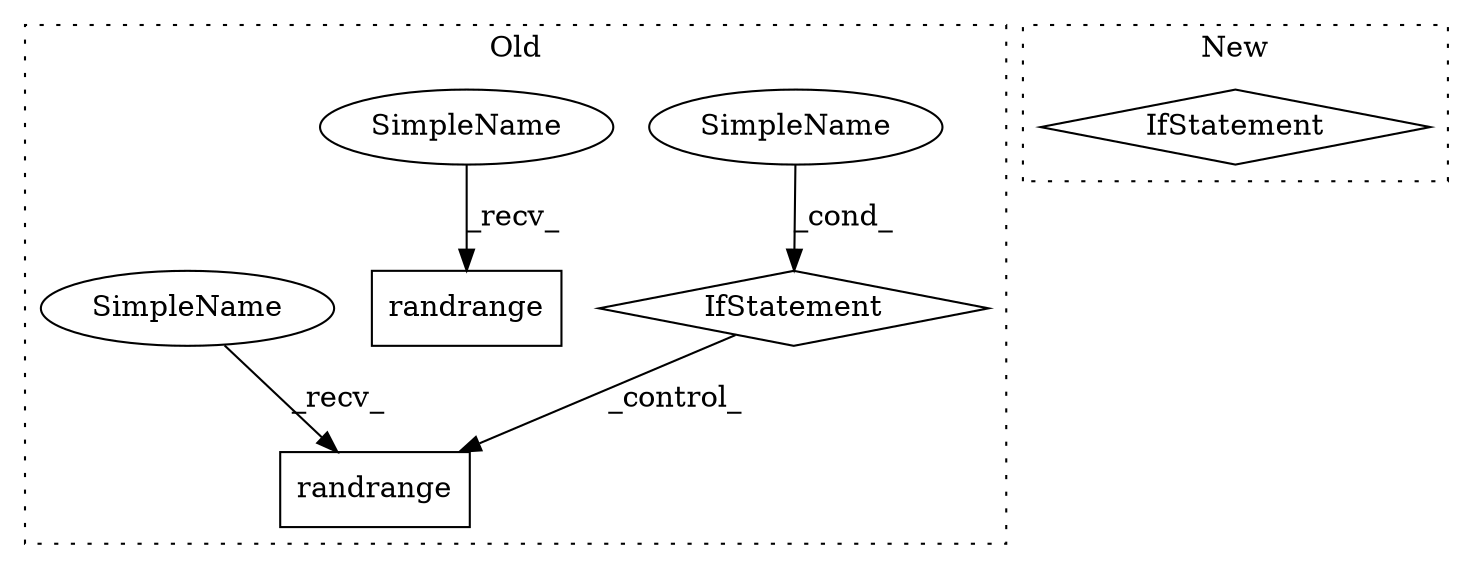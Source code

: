digraph G {
subgraph cluster0 {
1 [label="randrange" a="32" s="76183,76200" l="10,1" shape="box"];
3 [label="IfStatement" a="25" s="76267" l="38" shape="diamond"];
4 [label="SimpleName" a="42" s="76300" l="5" shape="ellipse"];
5 [label="randrange" a="32" s="76052,76063" l="10,1" shape="box"];
6 [label="SimpleName" a="42" s="76045" l="6" shape="ellipse"];
7 [label="SimpleName" a="42" s="76176" l="6" shape="ellipse"];
label = "Old";
style="dotted";
}
subgraph cluster1 {
2 [label="IfStatement" a="25" s="76906" l="30" shape="diamond"];
label = "New";
style="dotted";
}
3 -> 1 [label="_control_"];
4 -> 3 [label="_cond_"];
6 -> 5 [label="_recv_"];
7 -> 1 [label="_recv_"];
}